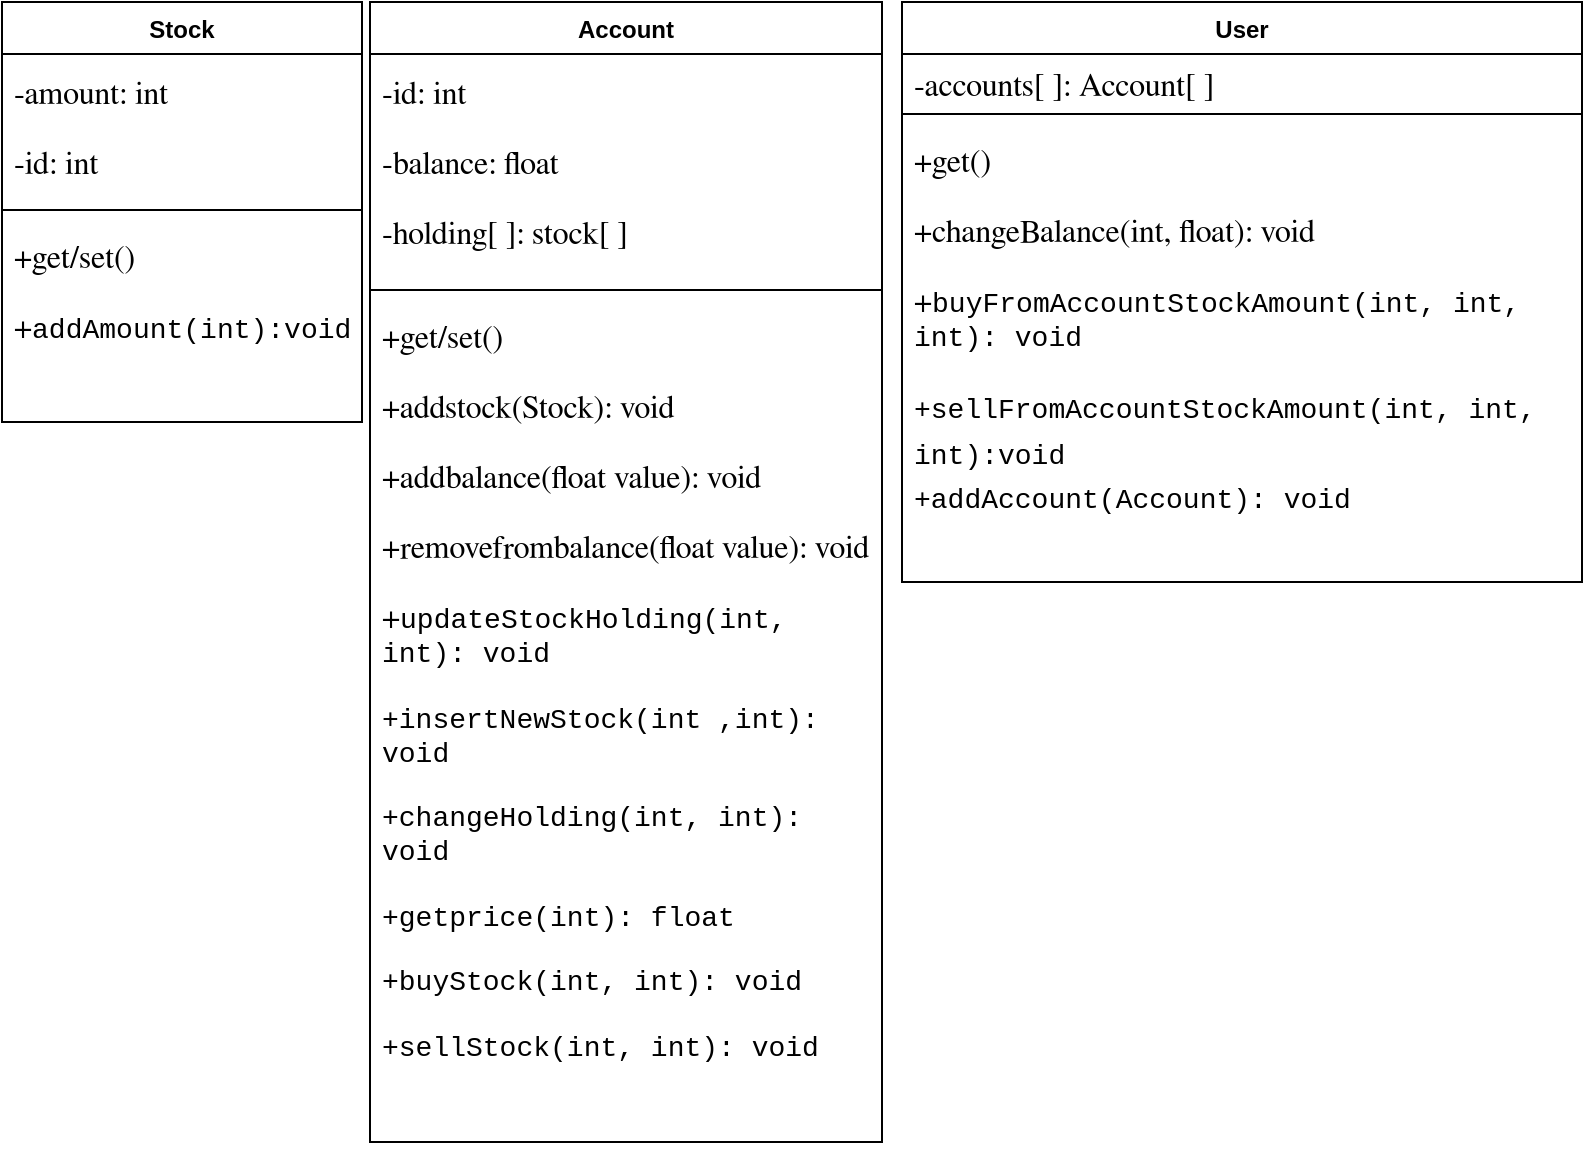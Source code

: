 <mxfile version="21.6.7" type="github">
  <diagram id="C5RBs43oDa-KdzZeNtuy" name="Page-1">
    <mxGraphModel dx="781" dy="795" grid="1" gridSize="10" guides="1" tooltips="1" connect="1" arrows="1" fold="1" page="1" pageScale="1" pageWidth="827" pageHeight="1169" math="0" shadow="0">
      <root>
        <mxCell id="WIyWlLk6GJQsqaUBKTNV-0" />
        <mxCell id="WIyWlLk6GJQsqaUBKTNV-1" parent="WIyWlLk6GJQsqaUBKTNV-0" />
        <mxCell id="USDanAkHQFgCQKbm2OGE-0" value="Stock" style="swimlane;fontStyle=1;align=center;verticalAlign=top;childLayout=stackLayout;horizontal=1;startSize=26;horizontalStack=0;resizeParent=1;resizeParentMax=0;resizeLast=0;collapsible=1;marginBottom=0;whiteSpace=wrap;html=1;" parent="WIyWlLk6GJQsqaUBKTNV-1" vertex="1">
          <mxGeometry y="40" width="180" height="210" as="geometry" />
        </mxCell>
        <mxCell id="USDanAkHQFgCQKbm2OGE-1" value="&lt;meta charset=&quot;utf-8&quot;&gt;&lt;p id=&quot;docs-internal-guid-cec5944d-7fff-b6c2-93db-d9ab82f65ef7&quot; style=&quot;line-height:1.2;margin-top:2.85pt;margin-bottom:11.9pt;&quot; dir=&quot;ltr&quot;&gt;&lt;span style=&quot;font-size: 12pt; font-family: FreeSerif; color: rgb(0, 0, 0); background-color: transparent; font-weight: 400; font-style: normal; font-variant: normal; text-decoration: none; vertical-align: baseline;&quot;&gt;-amount: int&amp;nbsp;&lt;/span&gt;&lt;/p&gt;&lt;p style=&quot;line-height:1.2;margin-top:2.85pt;margin-bottom:11.9pt;&quot; dir=&quot;ltr&quot;&gt;&lt;span style=&quot;font-size: 12pt; font-family: FreeSerif; color: rgb(0, 0, 0); background-color: transparent; font-weight: 400; font-style: normal; font-variant: normal; text-decoration: none; vertical-align: baseline;&quot;&gt;-id: int&lt;/span&gt;&lt;/p&gt;" style="text;strokeColor=none;fillColor=none;align=left;verticalAlign=top;spacingLeft=4;spacingRight=4;overflow=hidden;rotatable=0;points=[[0,0.5],[1,0.5]];portConstraint=eastwest;whiteSpace=wrap;html=1;" parent="USDanAkHQFgCQKbm2OGE-0" vertex="1">
          <mxGeometry y="26" width="180" height="74" as="geometry" />
        </mxCell>
        <mxCell id="USDanAkHQFgCQKbm2OGE-2" value="" style="line;strokeWidth=1;fillColor=none;align=left;verticalAlign=middle;spacingTop=-1;spacingLeft=3;spacingRight=3;rotatable=0;labelPosition=right;points=[];portConstraint=eastwest;strokeColor=inherit;" parent="USDanAkHQFgCQKbm2OGE-0" vertex="1">
          <mxGeometry y="100" width="180" height="8" as="geometry" />
        </mxCell>
        <mxCell id="USDanAkHQFgCQKbm2OGE-3" value="&lt;meta charset=&quot;utf-8&quot;&gt;&lt;p id=&quot;docs-internal-guid-5777485f-7fff-cf20-8ffb-2ee56ffb0585&quot; style=&quot;line-height:1.2;margin-top:2.85pt;margin-bottom:11.9pt;&quot; dir=&quot;ltr&quot;&gt;&lt;span style=&quot;font-size: 12pt; font-family: FreeSerif; color: rgb(0, 0, 0); background-color: transparent; font-weight: 400; font-style: normal; font-variant: normal; text-decoration: none; vertical-align: baseline;&quot;&gt;+get/set()&lt;/span&gt;&lt;/p&gt;&lt;span style=&quot;font-size: 12pt; font-family: FreeSerif; color: rgb(0, 0, 0); background-color: transparent; font-weight: 400; font-style: normal; font-variant: normal; text-decoration: none; vertical-align: baseline;&quot;&gt;+&lt;/span&gt;&lt;span style=&quot;font-size: 10.5pt; font-family: &amp;quot;Courier New&amp;quot;, monospace; color: rgb(0, 0, 0); background-color: transparent; font-weight: 400; font-style: normal; font-variant: normal; text-decoration: none; vertical-align: baseline;&quot;&gt;addAmount(int):void&lt;/span&gt;" style="text;strokeColor=none;fillColor=none;align=left;verticalAlign=top;spacingLeft=4;spacingRight=4;overflow=hidden;rotatable=0;points=[[0,0.5],[1,0.5]];portConstraint=eastwest;whiteSpace=wrap;html=1;" parent="USDanAkHQFgCQKbm2OGE-0" vertex="1">
          <mxGeometry y="108" width="180" height="102" as="geometry" />
        </mxCell>
        <mxCell id="USDanAkHQFgCQKbm2OGE-4" value="Account" style="swimlane;fontStyle=1;align=center;verticalAlign=top;childLayout=stackLayout;horizontal=1;startSize=26;horizontalStack=0;resizeParent=1;resizeParentMax=0;resizeLast=0;collapsible=1;marginBottom=0;whiteSpace=wrap;html=1;" parent="WIyWlLk6GJQsqaUBKTNV-1" vertex="1">
          <mxGeometry x="184" y="40" width="256" height="570" as="geometry" />
        </mxCell>
        <mxCell id="USDanAkHQFgCQKbm2OGE-5" value="&lt;meta charset=&quot;utf-8&quot;&gt;&lt;p id=&quot;docs-internal-guid-14b80490-7fff-1db8-07db-3caa1122524c&quot; style=&quot;line-height:1.2;margin-top:2.85pt;margin-bottom:11.9pt;&quot; dir=&quot;ltr&quot;&gt;&lt;span style=&quot;font-size: 12pt; font-family: FreeSerif; color: rgb(0, 0, 0); background-color: transparent; font-weight: 400; font-style: normal; font-variant: normal; text-decoration: none; vertical-align: baseline;&quot;&gt;-id: int&lt;/span&gt;&lt;/p&gt;&lt;p style=&quot;line-height:1.2;margin-top:2.85pt;margin-bottom:11.9pt;&quot; dir=&quot;ltr&quot;&gt;&lt;span style=&quot;font-size: 12pt; font-family: FreeSerif; color: rgb(0, 0, 0); background-color: transparent; font-weight: 400; font-style: normal; font-variant: normal; text-decoration: none; vertical-align: baseline;&quot;&gt;-balance: float&lt;/span&gt;&lt;/p&gt;&lt;p style=&quot;line-height:1.2;margin-top:2.85pt;margin-bottom:11.9pt;&quot; dir=&quot;ltr&quot;&gt;&lt;span style=&quot;font-size: 12pt; font-family: FreeSerif; color: rgb(0, 0, 0); background-color: transparent; font-weight: 400; font-style: normal; font-variant: normal; text-decoration: none; vertical-align: baseline;&quot;&gt;-holding[ ]: stock[ ]&lt;/span&gt;&lt;/p&gt;" style="text;strokeColor=none;fillColor=none;align=left;verticalAlign=top;spacingLeft=4;spacingRight=4;overflow=hidden;rotatable=0;points=[[0,0.5],[1,0.5]];portConstraint=eastwest;whiteSpace=wrap;html=1;" parent="USDanAkHQFgCQKbm2OGE-4" vertex="1">
          <mxGeometry y="26" width="256" height="114" as="geometry" />
        </mxCell>
        <mxCell id="USDanAkHQFgCQKbm2OGE-6" value="" style="line;strokeWidth=1;fillColor=none;align=left;verticalAlign=middle;spacingTop=-1;spacingLeft=3;spacingRight=3;rotatable=0;labelPosition=right;points=[];portConstraint=eastwest;strokeColor=inherit;" parent="USDanAkHQFgCQKbm2OGE-4" vertex="1">
          <mxGeometry y="140" width="256" height="8" as="geometry" />
        </mxCell>
        <mxCell id="USDanAkHQFgCQKbm2OGE-7" value="&lt;meta charset=&quot;utf-8&quot;&gt;&lt;p id=&quot;docs-internal-guid-605969ac-7fff-cc0c-02e1-c7e7b87c2a62&quot; style=&quot;line-height:1.2;margin-top:2.85pt;margin-bottom:11.9pt;&quot; dir=&quot;ltr&quot;&gt;&lt;span style=&quot;font-size: 12pt; font-family: FreeSerif; color: rgb(0, 0, 0); background-color: transparent; font-weight: 400; font-style: normal; font-variant: normal; text-decoration: none; vertical-align: baseline;&quot;&gt;+get/set()&lt;/span&gt;&lt;/p&gt;&lt;p style=&quot;line-height:1.2;margin-top:2.85pt;margin-bottom:11.9pt;&quot; dir=&quot;ltr&quot;&gt;&lt;span style=&quot;font-size: 12pt; font-family: FreeSerif; color: rgb(0, 0, 0); background-color: transparent; font-weight: 400; font-style: normal; font-variant: normal; text-decoration: none; vertical-align: baseline;&quot;&gt;+addstock(Stock): void&lt;/span&gt;&lt;/p&gt;&lt;p style=&quot;line-height:1.2;margin-top:2.85pt;margin-bottom:11.9pt;&quot; dir=&quot;ltr&quot;&gt;&lt;span style=&quot;font-size: 12pt; font-family: FreeSerif; color: rgb(0, 0, 0); background-color: transparent; font-weight: 400; font-style: normal; font-variant: normal; text-decoration: none; vertical-align: baseline;&quot;&gt;+addbalance(float value): void&lt;/span&gt;&lt;/p&gt;&lt;p style=&quot;line-height:1.2;margin-top:2.85pt;margin-bottom:11.9pt;&quot; dir=&quot;ltr&quot;&gt;&lt;span style=&quot;font-size: 12pt; font-family: FreeSerif; color: rgb(0, 0, 0); background-color: transparent; font-weight: 400; font-style: normal; font-variant: normal; text-decoration: none; vertical-align: baseline;&quot;&gt;+removefrombalance(float value): void&lt;/span&gt;&lt;/p&gt;&lt;p style=&quot;line-height:1.2;margin-top:2.85pt;margin-bottom:11.9pt;&quot; dir=&quot;ltr&quot;&gt;&lt;span style=&quot;font-size: 12pt; font-family: FreeSerif; color: rgb(0, 0, 0); background-color: transparent; font-weight: 400; font-style: normal; font-variant: normal; text-decoration: none; vertical-align: baseline;&quot;&gt;+&lt;/span&gt;&lt;span style=&quot;font-size: 10.5pt; font-family: &amp;quot;Courier New&amp;quot;, monospace; color: rgb(0, 0, 0); background-color: transparent; font-weight: 400; font-style: normal; font-variant: normal; text-decoration: none; vertical-align: baseline;&quot;&gt;updateStockHolding(int, int): void&lt;/span&gt;&lt;/p&gt;&lt;p style=&quot;line-height:1.2;margin-top:2.85pt;margin-bottom:11.9pt;&quot; dir=&quot;ltr&quot;&gt;&lt;span style=&quot;font-size: 10.5pt; font-family: &amp;quot;Courier New&amp;quot;, monospace; color: rgb(0, 0, 0); background-color: transparent; font-weight: 400; font-style: normal; font-variant: normal; text-decoration: none; vertical-align: baseline;&quot;&gt;+insertNewStock(int ,int): void&lt;/span&gt;&lt;/p&gt;&lt;p style=&quot;line-height:1.2;margin-top:2.85pt;margin-bottom:11.9pt;&quot; dir=&quot;ltr&quot;&gt;&lt;span style=&quot;font-size: 10.5pt; font-family: &amp;quot;Courier New&amp;quot;, monospace; color: rgb(0, 0, 0); background-color: transparent; font-weight: 400; font-style: normal; font-variant: normal; text-decoration: none; vertical-align: baseline;&quot;&gt;+changeHolding(int, int): void&lt;/span&gt;&lt;/p&gt;&lt;p style=&quot;line-height:1.2;margin-top:2.85pt;margin-bottom:11.9pt;&quot; dir=&quot;ltr&quot;&gt;&lt;span style=&quot;font-size: 10.5pt; font-family: &amp;quot;Courier New&amp;quot;, monospace; color: rgb(0, 0, 0); background-color: transparent; font-weight: 400; font-style: normal; font-variant: normal; text-decoration: none; vertical-align: baseline;&quot;&gt;+getprice(int): float&lt;/span&gt;&lt;/p&gt;&lt;p style=&quot;line-height:1.2;margin-top:2.85pt;margin-bottom:11.9pt;&quot; dir=&quot;ltr&quot;&gt;&lt;span style=&quot;font-size: 10.5pt; font-family: &amp;quot;Courier New&amp;quot;, monospace; color: rgb(0, 0, 0); background-color: transparent; font-weight: 400; font-style: normal; font-variant: normal; text-decoration: none; vertical-align: baseline;&quot;&gt;+buyStock(int, int): void&lt;/span&gt;&lt;/p&gt;&lt;p style=&quot;line-height:1.2;margin-top:2.85pt;margin-bottom:11.9pt;&quot; dir=&quot;ltr&quot;&gt;&lt;span style=&quot;font-size: 10.5pt; font-family: &amp;quot;Courier New&amp;quot;, monospace; color: rgb(0, 0, 0); background-color: transparent; font-weight: 400; font-style: normal; font-variant: normal; text-decoration: none; vertical-align: baseline;&quot;&gt;+sellStock(int, int): void&lt;/span&gt;&lt;/p&gt;" style="text;strokeColor=none;fillColor=none;align=left;verticalAlign=top;spacingLeft=4;spacingRight=4;overflow=hidden;rotatable=0;points=[[0,0.5],[1,0.5]];portConstraint=eastwest;whiteSpace=wrap;html=1;" parent="USDanAkHQFgCQKbm2OGE-4" vertex="1">
          <mxGeometry y="148" width="256" height="422" as="geometry" />
        </mxCell>
        <mxCell id="USDanAkHQFgCQKbm2OGE-8" value="User" style="swimlane;fontStyle=1;align=center;verticalAlign=top;childLayout=stackLayout;horizontal=1;startSize=26;horizontalStack=0;resizeParent=1;resizeParentMax=0;resizeLast=0;collapsible=1;marginBottom=0;whiteSpace=wrap;html=1;" parent="WIyWlLk6GJQsqaUBKTNV-1" vertex="1">
          <mxGeometry x="450" y="40" width="340" height="290" as="geometry" />
        </mxCell>
        <mxCell id="USDanAkHQFgCQKbm2OGE-9" value="&lt;meta charset=&quot;utf-8&quot;&gt;&lt;span id=&quot;docs-internal-guid-135ac0a1-7fff-2248-05c0-45249f0537f8&quot; style=&quot;font-size: 12pt; font-family: FreeSerif; color: rgb(0, 0, 0); background-color: transparent; font-weight: 400; font-style: normal; font-variant: normal; text-decoration: none; vertical-align: baseline;&quot;&gt;-accounts[ ]: Account[ ]&lt;/span&gt;" style="text;strokeColor=none;fillColor=none;align=left;verticalAlign=top;spacingLeft=4;spacingRight=4;overflow=hidden;rotatable=0;points=[[0,0.5],[1,0.5]];portConstraint=eastwest;whiteSpace=wrap;html=1;" parent="USDanAkHQFgCQKbm2OGE-8" vertex="1">
          <mxGeometry y="26" width="340" height="26" as="geometry" />
        </mxCell>
        <mxCell id="USDanAkHQFgCQKbm2OGE-10" value="" style="line;strokeWidth=1;fillColor=none;align=left;verticalAlign=middle;spacingTop=-1;spacingLeft=3;spacingRight=3;rotatable=0;labelPosition=right;points=[];portConstraint=eastwest;strokeColor=inherit;" parent="USDanAkHQFgCQKbm2OGE-8" vertex="1">
          <mxGeometry y="52" width="340" height="8" as="geometry" />
        </mxCell>
        <mxCell id="USDanAkHQFgCQKbm2OGE-11" value="&lt;meta charset=&quot;utf-8&quot;&gt;&lt;p id=&quot;docs-internal-guid-5bbfea3f-7fff-f838-6d5f-31c48c1a3eee&quot; style=&quot;line-height:1.2;margin-top:2.85pt;margin-bottom:11.9pt;&quot; dir=&quot;ltr&quot;&gt;&lt;span style=&quot;font-size: 12pt; font-family: FreeSerif; color: rgb(0, 0, 0); background-color: transparent; font-weight: 400; font-style: normal; font-variant: normal; text-decoration: none; vertical-align: baseline;&quot;&gt;+get()&lt;/span&gt;&lt;/p&gt;&lt;p style=&quot;line-height:1.2;margin-top:2.85pt;margin-bottom:11.9pt;&quot; dir=&quot;ltr&quot;&gt;&lt;span style=&quot;font-size: 12pt; font-family: FreeSerif; color: rgb(0, 0, 0); background-color: transparent; font-weight: 400; font-style: normal; font-variant: normal; text-decoration: none; vertical-align: baseline;&quot;&gt;+changeBalance(int, float): void&lt;/span&gt;&lt;/p&gt;&lt;p style=&quot;line-height:1.2;margin-top:2.85pt;margin-bottom:11.9pt;&quot; dir=&quot;ltr&quot;&gt;&lt;span style=&quot;font-size: 12pt; font-family: FreeSerif; color: rgb(0, 0, 0); background-color: transparent; font-weight: 400; font-style: normal; font-variant: normal; text-decoration: none; vertical-align: baseline;&quot;&gt;+&lt;/span&gt;&lt;span style=&quot;font-size: 10.5pt; font-family: &amp;quot;Courier New&amp;quot;, monospace; color: rgb(0, 0, 0); background-color: transparent; font-weight: 400; font-style: normal; font-variant: normal; text-decoration: none; vertical-align: baseline;&quot;&gt;buyFromAccountStockAmount(int, int, int): void&lt;/span&gt;&lt;/p&gt;&lt;p style=&quot;line-height:1.629;background-color:#ffffff;margin-top:0pt;margin-bottom:0pt;padding:-9.05pt 0pt 11.9pt 0pt;&quot; dir=&quot;ltr&quot;&gt;&lt;span style=&quot;font-size: 10.5pt; font-family: &amp;quot;Courier New&amp;quot;, monospace; color: rgb(0, 0, 0); background-color: transparent; font-weight: 400; font-style: normal; font-variant: normal; text-decoration: none; vertical-align: baseline;&quot;&gt;+sellFromAccountStockAmount(int, int, int):void&lt;/span&gt;&lt;/p&gt;&lt;p style=&quot;line-height:1.629;background-color:#ffffff;margin-top:0pt;margin-bottom:11.9pt;padding:-9.05pt 0pt 0pt 0pt;&quot; dir=&quot;ltr&quot;&gt;&lt;span style=&quot;font-size: 10.5pt; font-family: &amp;quot;Courier New&amp;quot;, monospace; color: rgb(0, 0, 0); background-color: transparent; font-weight: 400; font-style: normal; font-variant: normal; text-decoration: none; vertical-align: baseline;&quot;&gt;+addAccount(Account): void&lt;/span&gt;&lt;/p&gt;" style="text;strokeColor=none;fillColor=none;align=left;verticalAlign=top;spacingLeft=4;spacingRight=4;overflow=hidden;rotatable=0;points=[[0,0.5],[1,0.5]];portConstraint=eastwest;whiteSpace=wrap;html=1;" parent="USDanAkHQFgCQKbm2OGE-8" vertex="1">
          <mxGeometry y="60" width="340" height="230" as="geometry" />
        </mxCell>
      </root>
    </mxGraphModel>
  </diagram>
</mxfile>
